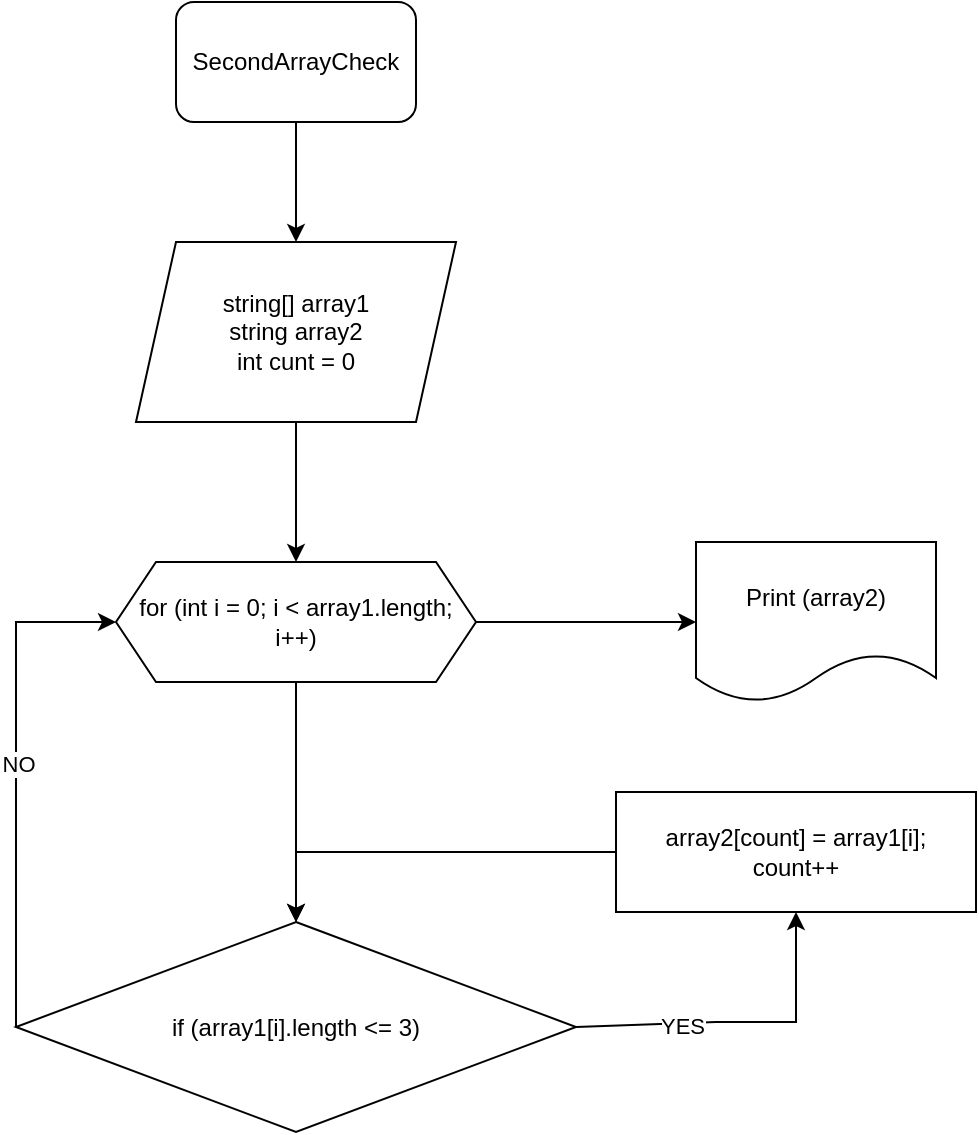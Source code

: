 <mxfile version="20.8.23" type="device"><diagram name="Страница 1" id="wjHuwXD_dMeHXfMlAfJW"><mxGraphModel dx="743" dy="643" grid="1" gridSize="10" guides="1" tooltips="1" connect="1" arrows="1" fold="1" page="1" pageScale="1" pageWidth="827" pageHeight="1169" math="0" shadow="0"><root><mxCell id="0"/><mxCell id="1" parent="0"/><mxCell id="wB9lNv0ctYSaaZj-vdxc-1" value="string[] array1&lt;br&gt;string array2&lt;br&gt;int cunt = 0" style="shape=parallelogram;perimeter=parallelogramPerimeter;whiteSpace=wrap;html=1;fixedSize=1;" vertex="1" parent="1"><mxGeometry x="130" y="280" width="160" height="90" as="geometry"/></mxCell><mxCell id="wB9lNv0ctYSaaZj-vdxc-2" value="" style="endArrow=classic;html=1;rounded=0;exitX=0.5;exitY=1;exitDx=0;exitDy=0;entryX=0.5;entryY=0;entryDx=0;entryDy=0;" edge="1" parent="1" source="wB9lNv0ctYSaaZj-vdxc-1" target="wB9lNv0ctYSaaZj-vdxc-3"><mxGeometry width="50" height="50" relative="1" as="geometry"><mxPoint x="420" y="440" as="sourcePoint"/><mxPoint x="630" y="420" as="targetPoint"/></mxGeometry></mxCell><mxCell id="wB9lNv0ctYSaaZj-vdxc-11" value="" style="edgeStyle=orthogonalEdgeStyle;rounded=0;orthogonalLoop=1;jettySize=auto;html=1;" edge="1" parent="1" source="wB9lNv0ctYSaaZj-vdxc-3" target="wB9lNv0ctYSaaZj-vdxc-10"><mxGeometry relative="1" as="geometry"/></mxCell><mxCell id="wB9lNv0ctYSaaZj-vdxc-3" value="for (int i = 0; i &amp;lt; array1.length;&lt;br&gt;i++)" style="shape=hexagon;perimeter=hexagonPerimeter2;whiteSpace=wrap;html=1;fixedSize=1;" vertex="1" parent="1"><mxGeometry x="120" y="440" width="180" height="60" as="geometry"/></mxCell><mxCell id="wB9lNv0ctYSaaZj-vdxc-5" value="if (array1[i].length &amp;lt;= 3)" style="rhombus;whiteSpace=wrap;html=1;" vertex="1" parent="1"><mxGeometry x="70" y="620" width="280" height="105" as="geometry"/></mxCell><mxCell id="wB9lNv0ctYSaaZj-vdxc-6" value="" style="endArrow=classic;html=1;rounded=0;exitX=0.5;exitY=1;exitDx=0;exitDy=0;entryX=0.5;entryY=0;entryDx=0;entryDy=0;" edge="1" parent="1" source="wB9lNv0ctYSaaZj-vdxc-3" target="wB9lNv0ctYSaaZj-vdxc-5"><mxGeometry width="50" height="50" relative="1" as="geometry"><mxPoint x="420" y="430" as="sourcePoint"/><mxPoint x="470" y="380" as="targetPoint"/></mxGeometry></mxCell><mxCell id="wB9lNv0ctYSaaZj-vdxc-7" value="" style="endArrow=classic;html=1;rounded=0;exitX=0;exitY=0.5;exitDx=0;exitDy=0;entryX=0;entryY=0.5;entryDx=0;entryDy=0;" edge="1" parent="1" source="wB9lNv0ctYSaaZj-vdxc-5" target="wB9lNv0ctYSaaZj-vdxc-3"><mxGeometry width="50" height="50" relative="1" as="geometry"><mxPoint x="420" y="430" as="sourcePoint"/><mxPoint x="350" y="480" as="targetPoint"/><Array as="points"><mxPoint x="70" y="470"/></Array></mxGeometry></mxCell><mxCell id="wB9lNv0ctYSaaZj-vdxc-14" value="NO" style="edgeLabel;html=1;align=center;verticalAlign=middle;resizable=0;points=[];" vertex="1" connectable="0" parent="wB9lNv0ctYSaaZj-vdxc-7"><mxGeometry x="0.046" y="-1" relative="1" as="geometry"><mxPoint as="offset"/></mxGeometry></mxCell><mxCell id="wB9lNv0ctYSaaZj-vdxc-8" value="" style="endArrow=classic;html=1;rounded=0;entryX=0.5;entryY=1;entryDx=0;entryDy=0;exitX=1;exitY=0.5;exitDx=0;exitDy=0;" edge="1" parent="1" source="wB9lNv0ctYSaaZj-vdxc-5" target="wB9lNv0ctYSaaZj-vdxc-9"><mxGeometry width="50" height="50" relative="1" as="geometry"><mxPoint x="350" y="610" as="sourcePoint"/><mxPoint x="530" y="530" as="targetPoint"/><Array as="points"><mxPoint x="420" y="670"/><mxPoint x="460" y="670"/></Array></mxGeometry></mxCell><mxCell id="wB9lNv0ctYSaaZj-vdxc-13" value="YES" style="edgeLabel;html=1;align=center;verticalAlign=middle;resizable=0;points=[];" vertex="1" connectable="0" parent="wB9lNv0ctYSaaZj-vdxc-8"><mxGeometry x="-0.358" y="-1" relative="1" as="geometry"><mxPoint as="offset"/></mxGeometry></mxCell><mxCell id="wB9lNv0ctYSaaZj-vdxc-12" value="" style="edgeStyle=orthogonalEdgeStyle;rounded=0;orthogonalLoop=1;jettySize=auto;html=1;" edge="1" parent="1" source="wB9lNv0ctYSaaZj-vdxc-9" target="wB9lNv0ctYSaaZj-vdxc-5"><mxGeometry relative="1" as="geometry"/></mxCell><mxCell id="wB9lNv0ctYSaaZj-vdxc-9" value="array2[count] = array1[i];&lt;br&gt;count++" style="rounded=0;whiteSpace=wrap;html=1;" vertex="1" parent="1"><mxGeometry x="370" y="555" width="180" height="60" as="geometry"/></mxCell><mxCell id="wB9lNv0ctYSaaZj-vdxc-10" value="Print (array2)" style="shape=document;whiteSpace=wrap;html=1;boundedLbl=1;" vertex="1" parent="1"><mxGeometry x="410" y="430" width="120" height="80" as="geometry"/></mxCell><mxCell id="wB9lNv0ctYSaaZj-vdxc-16" value="" style="edgeStyle=orthogonalEdgeStyle;rounded=0;orthogonalLoop=1;jettySize=auto;html=1;" edge="1" parent="1" source="wB9lNv0ctYSaaZj-vdxc-15" target="wB9lNv0ctYSaaZj-vdxc-1"><mxGeometry relative="1" as="geometry"/></mxCell><mxCell id="wB9lNv0ctYSaaZj-vdxc-15" value="SecondArrayCheck" style="rounded=1;whiteSpace=wrap;html=1;" vertex="1" parent="1"><mxGeometry x="150" y="160" width="120" height="60" as="geometry"/></mxCell></root></mxGraphModel></diagram></mxfile>